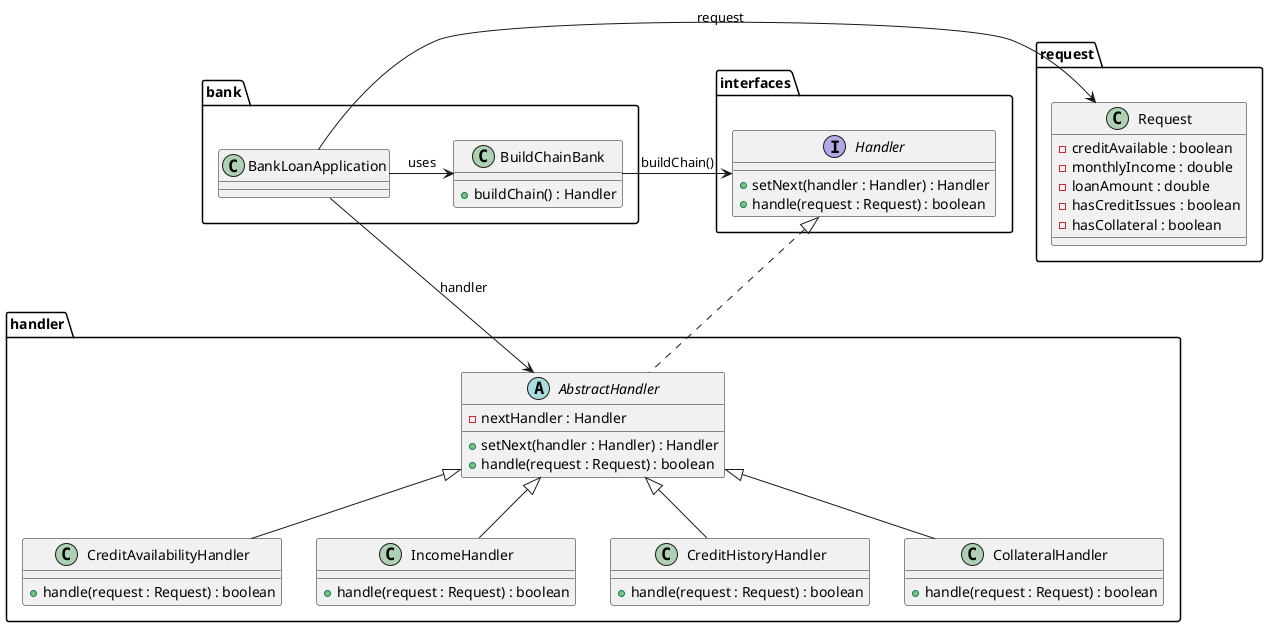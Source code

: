 @startuml bank-loan-approval

package interfaces {
    interface Handler {
        +setNext(handler : Handler) : Handler
        +handle(request : Request) : boolean
    }
}

package handler {
    abstract class AbstractHandler {
        -nextHandler : Handler
        +setNext(handler : Handler) : Handler
        +handle(request : Request) : boolean
    }

    class CreditAvailabilityHandler {
        +handle(request : Request) : boolean
    }

    class IncomeHandler {
        +handle(request : Request) : boolean
    }

    class CreditHistoryHandler {
        +handle(request : Request) : boolean
    }

    class CollateralHandler {
        +handle(request : Request) : boolean
    }
}

package request {
    class Request {
        -creditAvailable : boolean
        -monthlyIncome : double
        -loanAmount : double
        -hasCreditIssues : boolean
        -hasCollateral : boolean
    }
}

package bank {
    class BankLoanApplication {
    }

    class BuildChainBank {
        +buildChain() : Handler
    }
}

BankLoanApplication -> AbstractHandler : handler
Handler <|.. AbstractHandler
BankLoanApplication -> Request : request
AbstractHandler <|-- CreditAvailabilityHandler
AbstractHandler <|-- IncomeHandler
AbstractHandler <|-- CreditHistoryHandler
AbstractHandler <|-- CollateralHandler
BankLoanApplication -> BuildChainBank : uses
BuildChainBank -> Handler : buildChain()

@enduml
